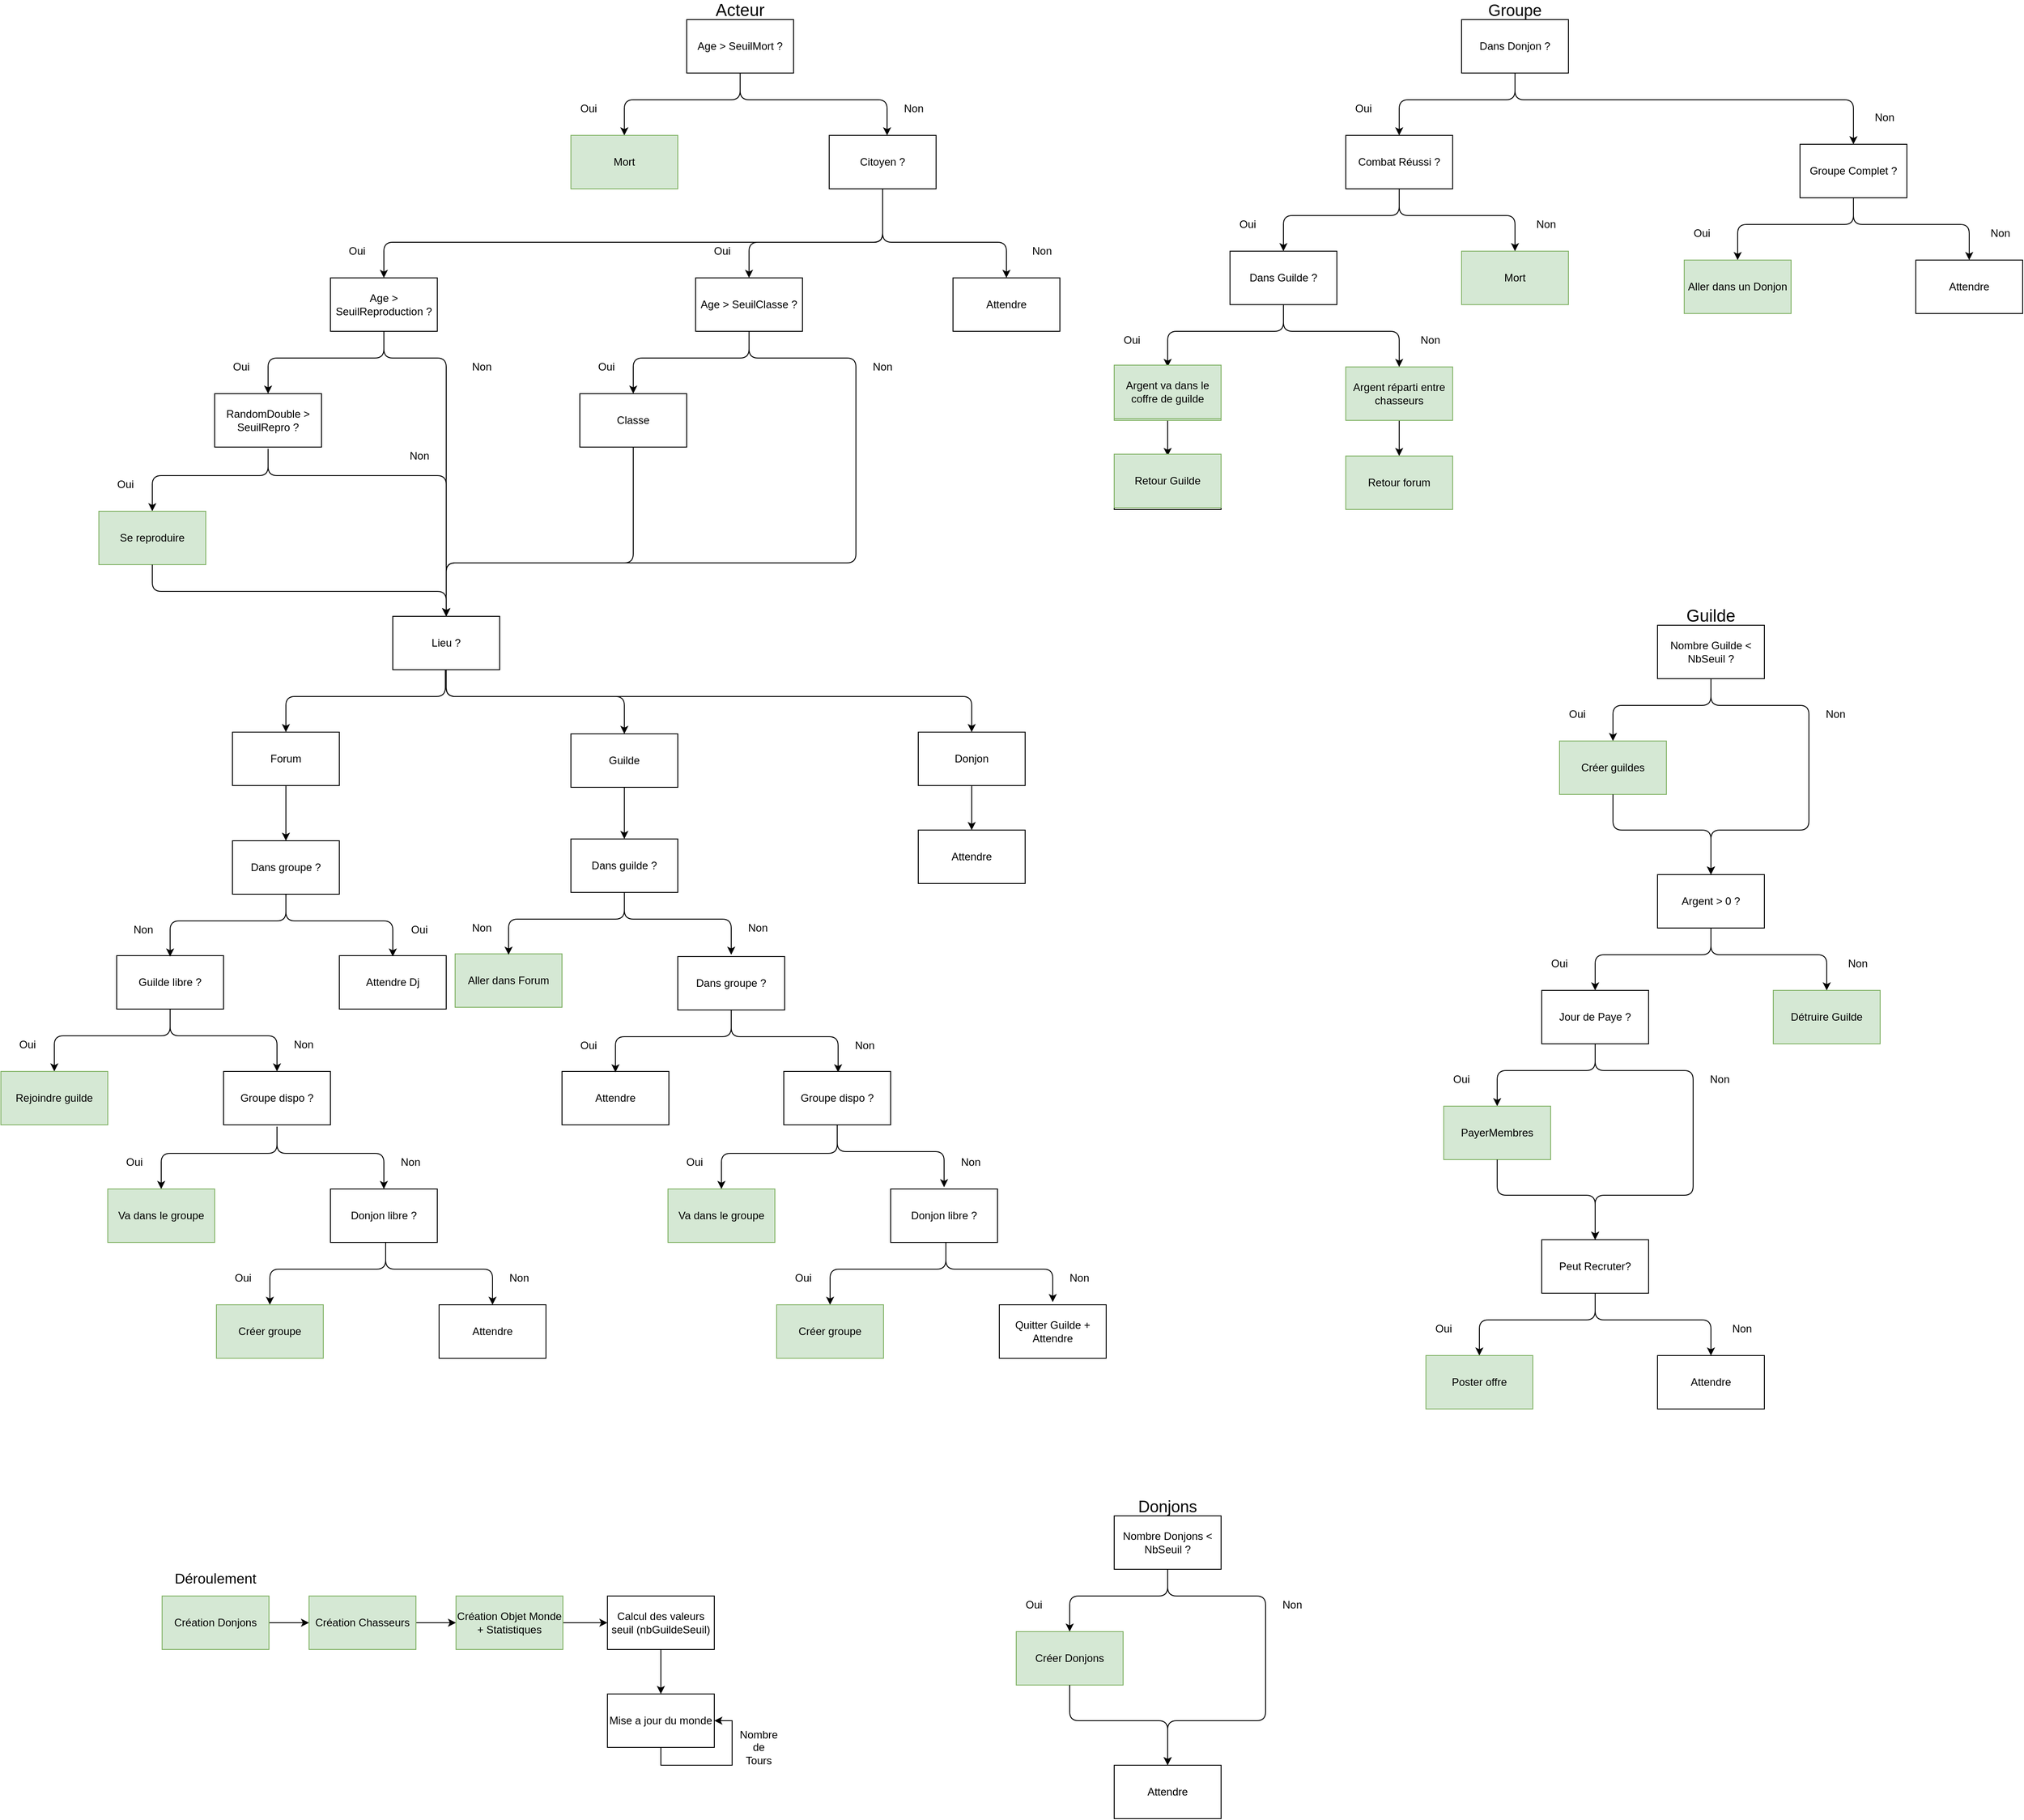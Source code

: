 <mxfile version="14.7.7" type="github">
  <diagram id="M34geWlyO_k4qCtKPzJd" name="Page-1">
    <mxGraphModel dx="2410" dy="887" grid="0" gridSize="10" guides="1" tooltips="1" connect="1" arrows="1" fold="1" page="1" pageScale="1" pageWidth="850" pageHeight="1100" math="0" shadow="0">
      <root>
        <mxCell id="0" />
        <mxCell id="1" parent="0" />
        <mxCell id="GD_34Hvy8c975eYOYXsj-5" value="Citoyen ?" style="rounded=0;whiteSpace=wrap;html=1;" parent="1" vertex="1">
          <mxGeometry x="310" y="160" width="120" height="60" as="geometry" />
        </mxCell>
        <mxCell id="GD_34Hvy8c975eYOYXsj-6" value="" style="endArrow=classic;html=1;exitX=0.5;exitY=1;exitDx=0;exitDy=0;entryX=0.5;entryY=0;entryDx=0;entryDy=0;" parent="1" source="GD_34Hvy8c975eYOYXsj-5" edge="1" target="tDxiWKy5hqpVvkQk5Pdq-17">
          <mxGeometry width="50" height="50" relative="1" as="geometry">
            <mxPoint x="500" y="390" as="sourcePoint" />
            <mxPoint x="730" y="320" as="targetPoint" />
            <Array as="points">
              <mxPoint x="370" y="280" />
              <mxPoint x="509" y="280" />
            </Array>
          </mxGeometry>
        </mxCell>
        <mxCell id="GD_34Hvy8c975eYOYXsj-7" value="" style="endArrow=classic;html=1;exitX=0.5;exitY=1;exitDx=0;exitDy=0;" parent="1" source="GD_34Hvy8c975eYOYXsj-5" edge="1">
          <mxGeometry width="50" height="50" relative="1" as="geometry">
            <mxPoint x="350" y="250" as="sourcePoint" />
            <mxPoint x="220" y="320" as="targetPoint" />
            <Array as="points">
              <mxPoint x="370" y="280" />
              <mxPoint x="220" y="280" />
            </Array>
          </mxGeometry>
        </mxCell>
        <mxCell id="GD_34Hvy8c975eYOYXsj-8" value="Age &amp;gt; SeuilClasse ?" style="rounded=0;whiteSpace=wrap;html=1;" parent="1" vertex="1">
          <mxGeometry x="160" y="320" width="120" height="60" as="geometry" />
        </mxCell>
        <mxCell id="GD_34Hvy8c975eYOYXsj-11" value="Non" style="text;html=1;strokeColor=none;fillColor=none;align=center;verticalAlign=middle;whiteSpace=wrap;rounded=0;" parent="1" vertex="1">
          <mxGeometry x="529" y="280" width="40" height="20" as="geometry" />
        </mxCell>
        <mxCell id="GD_34Hvy8c975eYOYXsj-12" value="Oui" style="text;html=1;strokeColor=none;fillColor=none;align=center;verticalAlign=middle;whiteSpace=wrap;rounded=0;" parent="1" vertex="1">
          <mxGeometry x="170" y="280" width="40" height="20" as="geometry" />
        </mxCell>
        <mxCell id="GD_34Hvy8c975eYOYXsj-13" value="" style="endArrow=classic;html=1;exitX=0.5;exitY=1;exitDx=0;exitDy=0;" parent="1" edge="1">
          <mxGeometry width="50" height="50" relative="1" as="geometry">
            <mxPoint x="220" y="380" as="sourcePoint" />
            <mxPoint x="90" y="450" as="targetPoint" />
            <Array as="points">
              <mxPoint x="220" y="410" />
              <mxPoint x="90" y="410" />
            </Array>
          </mxGeometry>
        </mxCell>
        <mxCell id="GD_34Hvy8c975eYOYXsj-15" value="Non" style="text;html=1;strokeColor=none;fillColor=none;align=center;verticalAlign=middle;whiteSpace=wrap;rounded=0;" parent="1" vertex="1">
          <mxGeometry x="350" y="410" width="40" height="20" as="geometry" />
        </mxCell>
        <mxCell id="GD_34Hvy8c975eYOYXsj-16" value="Oui" style="text;html=1;strokeColor=none;fillColor=none;align=center;verticalAlign=middle;whiteSpace=wrap;rounded=0;" parent="1" vertex="1">
          <mxGeometry x="40" y="410" width="40" height="20" as="geometry" />
        </mxCell>
        <mxCell id="GD_34Hvy8c975eYOYXsj-17" value="Classe" style="rounded=0;whiteSpace=wrap;html=1;" parent="1" vertex="1">
          <mxGeometry x="30" y="450" width="120" height="60" as="geometry" />
        </mxCell>
        <mxCell id="GD_34Hvy8c975eYOYXsj-19" value="Age &amp;gt; SeuilMort ?" style="rounded=0;whiteSpace=wrap;html=1;" parent="1" vertex="1">
          <mxGeometry x="150" y="30" width="120" height="60" as="geometry" />
        </mxCell>
        <mxCell id="GD_34Hvy8c975eYOYXsj-22" value="" style="endArrow=classic;html=1;entryX=0.5;entryY=0;entryDx=0;entryDy=0;" parent="1" edge="1">
          <mxGeometry width="50" height="50" relative="1" as="geometry">
            <mxPoint x="210" y="90" as="sourcePoint" />
            <mxPoint x="375" y="160" as="targetPoint" />
            <Array as="points">
              <mxPoint x="210" y="120" />
              <mxPoint x="375" y="120" />
            </Array>
          </mxGeometry>
        </mxCell>
        <mxCell id="GD_34Hvy8c975eYOYXsj-23" value="Non" style="text;html=1;strokeColor=none;fillColor=none;align=center;verticalAlign=middle;whiteSpace=wrap;rounded=0;" parent="1" vertex="1">
          <mxGeometry x="385" y="120" width="40" height="20" as="geometry" />
        </mxCell>
        <mxCell id="GD_34Hvy8c975eYOYXsj-24" value="" style="endArrow=classic;html=1;exitX=0.5;exitY=1;exitDx=0;exitDy=0;" parent="1" edge="1">
          <mxGeometry width="50" height="50" relative="1" as="geometry">
            <mxPoint x="210" y="90" as="sourcePoint" />
            <mxPoint x="80" y="160" as="targetPoint" />
            <Array as="points">
              <mxPoint x="210" y="120" />
              <mxPoint x="80" y="120" />
            </Array>
          </mxGeometry>
        </mxCell>
        <mxCell id="GD_34Hvy8c975eYOYXsj-25" value="Mort" style="rounded=0;whiteSpace=wrap;html=1;fillColor=#d5e8d4;strokeColor=#82b366;" parent="1" vertex="1">
          <mxGeometry x="20" y="160" width="120" height="60" as="geometry" />
        </mxCell>
        <mxCell id="GD_34Hvy8c975eYOYXsj-26" value="Oui" style="text;html=1;strokeColor=none;fillColor=none;align=center;verticalAlign=middle;whiteSpace=wrap;rounded=0;" parent="1" vertex="1">
          <mxGeometry x="20" y="120" width="40" height="20" as="geometry" />
        </mxCell>
        <mxCell id="GD_34Hvy8c975eYOYXsj-34" value="Lieu ? " style="rounded=0;whiteSpace=wrap;html=1;" parent="1" vertex="1">
          <mxGeometry x="-180" y="700" width="120" height="60" as="geometry" />
        </mxCell>
        <mxCell id="GD_34Hvy8c975eYOYXsj-70" style="edgeStyle=orthogonalEdgeStyle;rounded=0;orthogonalLoop=1;jettySize=auto;html=1;exitX=0.5;exitY=1;exitDx=0;exitDy=0;" parent="1" source="GD_34Hvy8c975eYOYXsj-35" target="GD_34Hvy8c975eYOYXsj-63" edge="1">
          <mxGeometry relative="1" as="geometry" />
        </mxCell>
        <mxCell id="GD_34Hvy8c975eYOYXsj-35" value="Forum" style="rounded=0;whiteSpace=wrap;html=1;" parent="1" vertex="1">
          <mxGeometry x="-360" y="830" width="120" height="60" as="geometry" />
        </mxCell>
        <mxCell id="GD_34Hvy8c975eYOYXsj-107" style="edgeStyle=orthogonalEdgeStyle;rounded=0;orthogonalLoop=1;jettySize=auto;html=1;exitX=0.5;exitY=1;exitDx=0;exitDy=0;" parent="1" source="GD_34Hvy8c975eYOYXsj-36" target="GD_34Hvy8c975eYOYXsj-101" edge="1">
          <mxGeometry relative="1" as="geometry" />
        </mxCell>
        <mxCell id="GD_34Hvy8c975eYOYXsj-36" value="Guilde" style="rounded=0;whiteSpace=wrap;html=1;" parent="1" vertex="1">
          <mxGeometry x="20" y="832" width="120" height="60" as="geometry" />
        </mxCell>
        <mxCell id="GD_34Hvy8c975eYOYXsj-97" style="edgeStyle=orthogonalEdgeStyle;rounded=0;orthogonalLoop=1;jettySize=auto;html=1;exitX=0.5;exitY=1;exitDx=0;exitDy=0;" parent="1" source="GD_34Hvy8c975eYOYXsj-37" target="GD_34Hvy8c975eYOYXsj-95" edge="1">
          <mxGeometry relative="1" as="geometry" />
        </mxCell>
        <mxCell id="GD_34Hvy8c975eYOYXsj-37" value="Donjon" style="rounded=0;whiteSpace=wrap;html=1;" parent="1" vertex="1">
          <mxGeometry x="410" y="830" width="120" height="60" as="geometry" />
        </mxCell>
        <mxCell id="GD_34Hvy8c975eYOYXsj-39" value="" style="endArrow=classic;html=1;entryX=0.5;entryY=0;entryDx=0;entryDy=0;" parent="1" target="GD_34Hvy8c975eYOYXsj-35" edge="1">
          <mxGeometry width="50" height="50" relative="1" as="geometry">
            <mxPoint x="-121" y="760" as="sourcePoint" />
            <mxPoint x="-251" y="830" as="targetPoint" />
            <Array as="points">
              <mxPoint x="-121" y="790" />
              <mxPoint x="-300" y="790" />
            </Array>
          </mxGeometry>
        </mxCell>
        <mxCell id="GD_34Hvy8c975eYOYXsj-43" value="Guilde libre ?" style="rounded=0;whiteSpace=wrap;html=1;" parent="1" vertex="1">
          <mxGeometry x="-490" y="1081" width="120" height="60" as="geometry" />
        </mxCell>
        <mxCell id="GD_34Hvy8c975eYOYXsj-45" value="" style="endArrow=classic;html=1;exitX=0.5;exitY=1;exitDx=0;exitDy=0;" parent="1" edge="1">
          <mxGeometry width="50" height="50" relative="1" as="geometry">
            <mxPoint x="-430" y="1141" as="sourcePoint" />
            <mxPoint x="-560" y="1211" as="targetPoint" />
            <Array as="points">
              <mxPoint x="-430" y="1171" />
              <mxPoint x="-560" y="1171" />
            </Array>
          </mxGeometry>
        </mxCell>
        <mxCell id="GD_34Hvy8c975eYOYXsj-46" value="" style="endArrow=classic;html=1;exitX=0.5;exitY=1;exitDx=0;exitDy=0;" parent="1" edge="1">
          <mxGeometry width="50" height="50" relative="1" as="geometry">
            <mxPoint x="-430" y="1141" as="sourcePoint" />
            <mxPoint x="-310" y="1211" as="targetPoint" />
            <Array as="points">
              <mxPoint x="-430" y="1171" />
              <mxPoint x="-310" y="1171" />
            </Array>
          </mxGeometry>
        </mxCell>
        <mxCell id="GD_34Hvy8c975eYOYXsj-47" value="Non" style="text;html=1;strokeColor=none;fillColor=none;align=center;verticalAlign=middle;whiteSpace=wrap;rounded=0;" parent="1" vertex="1">
          <mxGeometry x="-300" y="1171" width="40" height="20" as="geometry" />
        </mxCell>
        <mxCell id="GD_34Hvy8c975eYOYXsj-48" value="Oui" style="text;html=1;strokeColor=none;fillColor=none;align=center;verticalAlign=middle;whiteSpace=wrap;rounded=0;" parent="1" vertex="1">
          <mxGeometry x="-610" y="1171" width="40" height="20" as="geometry" />
        </mxCell>
        <mxCell id="GD_34Hvy8c975eYOYXsj-49" value="Rejoindre guilde" style="rounded=0;whiteSpace=wrap;html=1;fillColor=#d5e8d4;strokeColor=#82b366;" parent="1" vertex="1">
          <mxGeometry x="-620" y="1211" width="120" height="60" as="geometry" />
        </mxCell>
        <mxCell id="GD_34Hvy8c975eYOYXsj-50" value="Groupe dispo ? " style="rounded=0;whiteSpace=wrap;html=1;" parent="1" vertex="1">
          <mxGeometry x="-370" y="1211" width="120" height="60" as="geometry" />
        </mxCell>
        <mxCell id="GD_34Hvy8c975eYOYXsj-51" value="" style="endArrow=classic;html=1;exitX=0.5;exitY=1;exitDx=0;exitDy=0;" parent="1" edge="1">
          <mxGeometry width="50" height="50" relative="1" as="geometry">
            <mxPoint x="-310" y="1273" as="sourcePoint" />
            <mxPoint x="-440" y="1343" as="targetPoint" />
            <Array as="points">
              <mxPoint x="-310" y="1303" />
              <mxPoint x="-440" y="1303" />
            </Array>
          </mxGeometry>
        </mxCell>
        <mxCell id="GD_34Hvy8c975eYOYXsj-52" value="" style="endArrow=classic;html=1;exitX=0.5;exitY=1;exitDx=0;exitDy=0;" parent="1" edge="1">
          <mxGeometry width="50" height="50" relative="1" as="geometry">
            <mxPoint x="-310" y="1273" as="sourcePoint" />
            <mxPoint x="-190" y="1343" as="targetPoint" />
            <Array as="points">
              <mxPoint x="-310" y="1303" />
              <mxPoint x="-190" y="1303" />
            </Array>
          </mxGeometry>
        </mxCell>
        <mxCell id="GD_34Hvy8c975eYOYXsj-53" value="Non" style="text;html=1;strokeColor=none;fillColor=none;align=center;verticalAlign=middle;whiteSpace=wrap;rounded=0;" parent="1" vertex="1">
          <mxGeometry x="-180" y="1303" width="40" height="20" as="geometry" />
        </mxCell>
        <mxCell id="GD_34Hvy8c975eYOYXsj-54" value="Oui" style="text;html=1;strokeColor=none;fillColor=none;align=center;verticalAlign=middle;whiteSpace=wrap;rounded=0;" parent="1" vertex="1">
          <mxGeometry x="-490" y="1303" width="40" height="20" as="geometry" />
        </mxCell>
        <mxCell id="GD_34Hvy8c975eYOYXsj-55" value="Va dans le groupe" style="rounded=0;whiteSpace=wrap;html=1;fillColor=#d5e8d4;strokeColor=#82b366;" parent="1" vertex="1">
          <mxGeometry x="-500" y="1343" width="120" height="60" as="geometry" />
        </mxCell>
        <mxCell id="GD_34Hvy8c975eYOYXsj-56" value="Donjon libre ?" style="rounded=0;whiteSpace=wrap;html=1;" parent="1" vertex="1">
          <mxGeometry x="-250" y="1343" width="120" height="60" as="geometry" />
        </mxCell>
        <mxCell id="GD_34Hvy8c975eYOYXsj-57" value="" style="endArrow=classic;html=1;exitX=0.5;exitY=1;exitDx=0;exitDy=0;" parent="1" edge="1">
          <mxGeometry width="50" height="50" relative="1" as="geometry">
            <mxPoint x="-188" y="1403" as="sourcePoint" />
            <mxPoint x="-318" y="1473" as="targetPoint" />
            <Array as="points">
              <mxPoint x="-188" y="1433" />
              <mxPoint x="-318" y="1433" />
            </Array>
          </mxGeometry>
        </mxCell>
        <mxCell id="GD_34Hvy8c975eYOYXsj-58" value="" style="endArrow=classic;html=1;exitX=0.5;exitY=1;exitDx=0;exitDy=0;" parent="1" edge="1">
          <mxGeometry width="50" height="50" relative="1" as="geometry">
            <mxPoint x="-188" y="1403" as="sourcePoint" />
            <mxPoint x="-68" y="1473" as="targetPoint" />
            <Array as="points">
              <mxPoint x="-188" y="1433" />
              <mxPoint x="-68" y="1433" />
            </Array>
          </mxGeometry>
        </mxCell>
        <mxCell id="GD_34Hvy8c975eYOYXsj-59" value="Non" style="text;html=1;strokeColor=none;fillColor=none;align=center;verticalAlign=middle;whiteSpace=wrap;rounded=0;" parent="1" vertex="1">
          <mxGeometry x="-58" y="1433" width="40" height="20" as="geometry" />
        </mxCell>
        <mxCell id="GD_34Hvy8c975eYOYXsj-60" value="Oui" style="text;html=1;strokeColor=none;fillColor=none;align=center;verticalAlign=middle;whiteSpace=wrap;rounded=0;" parent="1" vertex="1">
          <mxGeometry x="-368" y="1433" width="40" height="20" as="geometry" />
        </mxCell>
        <mxCell id="GD_34Hvy8c975eYOYXsj-61" value="Créer groupe" style="rounded=0;whiteSpace=wrap;html=1;fillColor=#d5e8d4;strokeColor=#82b366;" parent="1" vertex="1">
          <mxGeometry x="-378" y="1473" width="120" height="60" as="geometry" />
        </mxCell>
        <mxCell id="GD_34Hvy8c975eYOYXsj-62" value="Attendre" style="rounded=0;whiteSpace=wrap;html=1;" parent="1" vertex="1">
          <mxGeometry x="-128" y="1473" width="120" height="60" as="geometry" />
        </mxCell>
        <mxCell id="GD_34Hvy8c975eYOYXsj-63" value="Dans groupe ?" style="rounded=0;whiteSpace=wrap;html=1;" parent="1" vertex="1">
          <mxGeometry x="-360" y="952" width="120" height="60" as="geometry" />
        </mxCell>
        <mxCell id="GD_34Hvy8c975eYOYXsj-64" value="" style="endArrow=classic;html=1;exitX=0.5;exitY=1;exitDx=0;exitDy=0;" parent="1" edge="1">
          <mxGeometry width="50" height="50" relative="1" as="geometry">
            <mxPoint x="-300" y="1012" as="sourcePoint" />
            <mxPoint x="-430" y="1082" as="targetPoint" />
            <Array as="points">
              <mxPoint x="-300" y="1042" />
              <mxPoint x="-430" y="1042" />
            </Array>
          </mxGeometry>
        </mxCell>
        <mxCell id="GD_34Hvy8c975eYOYXsj-65" value="" style="endArrow=classic;html=1;exitX=0.5;exitY=1;exitDx=0;exitDy=0;" parent="1" edge="1">
          <mxGeometry width="50" height="50" relative="1" as="geometry">
            <mxPoint x="-300" y="1012" as="sourcePoint" />
            <mxPoint x="-180" y="1082" as="targetPoint" />
            <Array as="points">
              <mxPoint x="-300" y="1042" />
              <mxPoint x="-180" y="1042" />
            </Array>
          </mxGeometry>
        </mxCell>
        <mxCell id="GD_34Hvy8c975eYOYXsj-66" value="Oui" style="text;html=1;strokeColor=none;fillColor=none;align=center;verticalAlign=middle;whiteSpace=wrap;rounded=0;" parent="1" vertex="1">
          <mxGeometry x="-170" y="1042" width="40" height="20" as="geometry" />
        </mxCell>
        <mxCell id="GD_34Hvy8c975eYOYXsj-67" value="Non" style="text;html=1;strokeColor=none;fillColor=none;align=center;verticalAlign=middle;whiteSpace=wrap;rounded=0;" parent="1" vertex="1">
          <mxGeometry x="-480" y="1042" width="40" height="20" as="geometry" />
        </mxCell>
        <mxCell id="GD_34Hvy8c975eYOYXsj-68" value="Attendre Dj" style="rounded=0;whiteSpace=wrap;html=1;" parent="1" vertex="1">
          <mxGeometry x="-240" y="1081" width="120" height="60" as="geometry" />
        </mxCell>
        <mxCell id="GD_34Hvy8c975eYOYXsj-71" value="" style="endArrow=classic;html=1;exitX=0.5;exitY=1;exitDx=0;exitDy=0;entryX=0.5;entryY=0;entryDx=0;entryDy=0;" parent="1" target="GD_34Hvy8c975eYOYXsj-36" edge="1">
          <mxGeometry width="50" height="50" relative="1" as="geometry">
            <mxPoint x="-120" y="760" as="sourcePoint" />
            <mxPoint x="240" y="860" as="targetPoint" />
            <Array as="points">
              <mxPoint x="-120" y="790" />
              <mxPoint x="80" y="790" />
            </Array>
          </mxGeometry>
        </mxCell>
        <mxCell id="GD_34Hvy8c975eYOYXsj-72" value="" style="endArrow=classic;html=1;exitX=0.5;exitY=1;exitDx=0;exitDy=0;entryX=0.5;entryY=0;entryDx=0;entryDy=0;" parent="1" target="GD_34Hvy8c975eYOYXsj-37" edge="1">
          <mxGeometry width="50" height="50" relative="1" as="geometry">
            <mxPoint x="-120" y="760" as="sourcePoint" />
            <mxPoint x="75" y="832" as="targetPoint" />
            <Array as="points">
              <mxPoint x="-120" y="790" />
              <mxPoint x="470" y="790" />
            </Array>
          </mxGeometry>
        </mxCell>
        <mxCell id="GD_34Hvy8c975eYOYXsj-73" value="Attendre" style="rounded=0;whiteSpace=wrap;html=1;" parent="1" vertex="1">
          <mxGeometry x="10" y="1211" width="120" height="60" as="geometry" />
        </mxCell>
        <mxCell id="GD_34Hvy8c975eYOYXsj-74" value="Dans groupe ?" style="rounded=0;whiteSpace=wrap;html=1;" parent="1" vertex="1">
          <mxGeometry x="140" y="1082" width="120" height="60" as="geometry" />
        </mxCell>
        <mxCell id="GD_34Hvy8c975eYOYXsj-75" value="" style="endArrow=classic;html=1;exitX=0.5;exitY=1;exitDx=0;exitDy=0;" parent="1" edge="1">
          <mxGeometry width="50" height="50" relative="1" as="geometry">
            <mxPoint x="200" y="1142" as="sourcePoint" />
            <mxPoint x="70" y="1212" as="targetPoint" />
            <Array as="points">
              <mxPoint x="200" y="1172" />
              <mxPoint x="70" y="1172" />
            </Array>
          </mxGeometry>
        </mxCell>
        <mxCell id="GD_34Hvy8c975eYOYXsj-76" value="" style="endArrow=classic;html=1;exitX=0.5;exitY=1;exitDx=0;exitDy=0;" parent="1" edge="1">
          <mxGeometry width="50" height="50" relative="1" as="geometry">
            <mxPoint x="200" y="1142" as="sourcePoint" />
            <mxPoint x="320" y="1212" as="targetPoint" />
            <Array as="points">
              <mxPoint x="200" y="1172" />
              <mxPoint x="320" y="1172" />
            </Array>
          </mxGeometry>
        </mxCell>
        <mxCell id="GD_34Hvy8c975eYOYXsj-77" value="Non" style="text;html=1;strokeColor=none;fillColor=none;align=center;verticalAlign=middle;whiteSpace=wrap;rounded=0;" parent="1" vertex="1">
          <mxGeometry x="330" y="1172" width="40" height="20" as="geometry" />
        </mxCell>
        <mxCell id="GD_34Hvy8c975eYOYXsj-78" value="Oui" style="text;html=1;strokeColor=none;fillColor=none;align=center;verticalAlign=middle;whiteSpace=wrap;rounded=0;" parent="1" vertex="1">
          <mxGeometry x="20" y="1172" width="40" height="20" as="geometry" />
        </mxCell>
        <mxCell id="GD_34Hvy8c975eYOYXsj-81" value="Groupe dispo ? " style="rounded=0;whiteSpace=wrap;html=1;" parent="1" vertex="1">
          <mxGeometry x="259" y="1211" width="120" height="60" as="geometry" />
        </mxCell>
        <mxCell id="GD_34Hvy8c975eYOYXsj-82" value="" style="endArrow=classic;html=1;exitX=0.5;exitY=1;exitDx=0;exitDy=0;" parent="1" edge="1">
          <mxGeometry width="50" height="50" relative="1" as="geometry">
            <mxPoint x="319" y="1273" as="sourcePoint" />
            <mxPoint x="189" y="1343" as="targetPoint" />
            <Array as="points">
              <mxPoint x="319" y="1303" />
              <mxPoint x="189" y="1303" />
            </Array>
          </mxGeometry>
        </mxCell>
        <mxCell id="GD_34Hvy8c975eYOYXsj-83" value="" style="endArrow=classic;html=1;exitX=0.5;exitY=1;exitDx=0;exitDy=0;" parent="1" edge="1">
          <mxGeometry width="50" height="50" relative="1" as="geometry">
            <mxPoint x="319" y="1271" as="sourcePoint" />
            <mxPoint x="439" y="1341" as="targetPoint" />
            <Array as="points">
              <mxPoint x="319" y="1301" />
              <mxPoint x="439" y="1301" />
            </Array>
          </mxGeometry>
        </mxCell>
        <mxCell id="GD_34Hvy8c975eYOYXsj-84" value="Non" style="text;html=1;strokeColor=none;fillColor=none;align=center;verticalAlign=middle;whiteSpace=wrap;rounded=0;" parent="1" vertex="1">
          <mxGeometry x="449" y="1303" width="40" height="20" as="geometry" />
        </mxCell>
        <mxCell id="GD_34Hvy8c975eYOYXsj-85" value="Oui" style="text;html=1;strokeColor=none;fillColor=none;align=center;verticalAlign=middle;whiteSpace=wrap;rounded=0;" parent="1" vertex="1">
          <mxGeometry x="139" y="1303" width="40" height="20" as="geometry" />
        </mxCell>
        <mxCell id="GD_34Hvy8c975eYOYXsj-86" value="Va dans le groupe" style="rounded=0;whiteSpace=wrap;html=1;fillColor=#d5e8d4;strokeColor=#82b366;" parent="1" vertex="1">
          <mxGeometry x="129" y="1343" width="120" height="60" as="geometry" />
        </mxCell>
        <mxCell id="GD_34Hvy8c975eYOYXsj-87" value="Donjon libre ?" style="rounded=0;whiteSpace=wrap;html=1;" parent="1" vertex="1">
          <mxGeometry x="379" y="1343" width="120" height="60" as="geometry" />
        </mxCell>
        <mxCell id="GD_34Hvy8c975eYOYXsj-88" value="" style="endArrow=classic;html=1;exitX=0.5;exitY=1;exitDx=0;exitDy=0;" parent="1" edge="1">
          <mxGeometry width="50" height="50" relative="1" as="geometry">
            <mxPoint x="441" y="1403" as="sourcePoint" />
            <mxPoint x="311" y="1473" as="targetPoint" />
            <Array as="points">
              <mxPoint x="441" y="1433" />
              <mxPoint x="311" y="1433" />
            </Array>
          </mxGeometry>
        </mxCell>
        <mxCell id="GD_34Hvy8c975eYOYXsj-89" value="" style="endArrow=classic;html=1;exitX=0.5;exitY=1;exitDx=0;exitDy=0;" parent="1" edge="1">
          <mxGeometry width="50" height="50" relative="1" as="geometry">
            <mxPoint x="441" y="1403" as="sourcePoint" />
            <mxPoint x="561" y="1470" as="targetPoint" />
            <Array as="points">
              <mxPoint x="441" y="1433" />
              <mxPoint x="561" y="1433" />
            </Array>
          </mxGeometry>
        </mxCell>
        <mxCell id="GD_34Hvy8c975eYOYXsj-90" value="Non" style="text;html=1;strokeColor=none;fillColor=none;align=center;verticalAlign=middle;whiteSpace=wrap;rounded=0;" parent="1" vertex="1">
          <mxGeometry x="571" y="1433" width="40" height="20" as="geometry" />
        </mxCell>
        <mxCell id="GD_34Hvy8c975eYOYXsj-91" value="Oui" style="text;html=1;strokeColor=none;fillColor=none;align=center;verticalAlign=middle;whiteSpace=wrap;rounded=0;" parent="1" vertex="1">
          <mxGeometry x="261" y="1433" width="40" height="20" as="geometry" />
        </mxCell>
        <mxCell id="GD_34Hvy8c975eYOYXsj-92" value="Créer groupe" style="rounded=0;whiteSpace=wrap;html=1;fillColor=#d5e8d4;strokeColor=#82b366;" parent="1" vertex="1">
          <mxGeometry x="251" y="1473" width="120" height="60" as="geometry" />
        </mxCell>
        <mxCell id="GD_34Hvy8c975eYOYXsj-93" value="&lt;div&gt;Quitter Guilde +&lt;/div&gt;&lt;div&gt;Attendre&lt;br&gt;&lt;/div&gt;" style="rounded=0;whiteSpace=wrap;html=1;" parent="1" vertex="1">
          <mxGeometry x="501" y="1473" width="120" height="60" as="geometry" />
        </mxCell>
        <mxCell id="GD_34Hvy8c975eYOYXsj-95" value="Attendre" style="rounded=0;whiteSpace=wrap;html=1;" parent="1" vertex="1">
          <mxGeometry x="410" y="940" width="120" height="60" as="geometry" />
        </mxCell>
        <mxCell id="GD_34Hvy8c975eYOYXsj-98" value="&lt;font style=&quot;font-size: 19px&quot;&gt;Acteur&lt;/font&gt;" style="text;html=1;strokeColor=none;fillColor=none;align=center;verticalAlign=middle;whiteSpace=wrap;rounded=0;" parent="1" vertex="1">
          <mxGeometry x="190" y="10" width="40" height="20" as="geometry" />
        </mxCell>
        <mxCell id="GD_34Hvy8c975eYOYXsj-99" value="&lt;font style=&quot;font-size: 18px&quot;&gt;Groupe&lt;/font&gt;" style="text;html=1;strokeColor=none;fillColor=none;align=center;verticalAlign=middle;whiteSpace=wrap;rounded=0;" parent="1" vertex="1">
          <mxGeometry x="1060" y="10" width="40" height="20" as="geometry" />
        </mxCell>
        <mxCell id="GD_34Hvy8c975eYOYXsj-100" value="Aller dans Forum" style="rounded=0;whiteSpace=wrap;html=1;fillColor=#d5e8d4;strokeColor=#82b366;" parent="1" vertex="1">
          <mxGeometry x="-110" y="1079" width="120" height="60" as="geometry" />
        </mxCell>
        <mxCell id="GD_34Hvy8c975eYOYXsj-101" value="Dans guilde ?" style="rounded=0;whiteSpace=wrap;html=1;" parent="1" vertex="1">
          <mxGeometry x="20" y="950" width="120" height="60" as="geometry" />
        </mxCell>
        <mxCell id="GD_34Hvy8c975eYOYXsj-102" value="" style="endArrow=classic;html=1;exitX=0.5;exitY=1;exitDx=0;exitDy=0;" parent="1" edge="1">
          <mxGeometry width="50" height="50" relative="1" as="geometry">
            <mxPoint x="80" y="1010" as="sourcePoint" />
            <mxPoint x="-50" y="1080" as="targetPoint" />
            <Array as="points">
              <mxPoint x="80" y="1040" />
              <mxPoint x="-50" y="1040" />
            </Array>
          </mxGeometry>
        </mxCell>
        <mxCell id="GD_34Hvy8c975eYOYXsj-103" value="" style="endArrow=classic;html=1;exitX=0.5;exitY=1;exitDx=0;exitDy=0;" parent="1" edge="1">
          <mxGeometry width="50" height="50" relative="1" as="geometry">
            <mxPoint x="80" y="1010" as="sourcePoint" />
            <mxPoint x="200" y="1080" as="targetPoint" />
            <Array as="points">
              <mxPoint x="80" y="1040" />
              <mxPoint x="200" y="1040" />
            </Array>
          </mxGeometry>
        </mxCell>
        <mxCell id="GD_34Hvy8c975eYOYXsj-104" value="Non" style="text;html=1;strokeColor=none;fillColor=none;align=center;verticalAlign=middle;whiteSpace=wrap;rounded=0;" parent="1" vertex="1">
          <mxGeometry x="210" y="1040" width="40" height="20" as="geometry" />
        </mxCell>
        <mxCell id="GD_34Hvy8c975eYOYXsj-105" value="Non" style="text;html=1;strokeColor=none;fillColor=none;align=center;verticalAlign=middle;whiteSpace=wrap;rounded=0;" parent="1" vertex="1">
          <mxGeometry x="-100" y="1040" width="40" height="20" as="geometry" />
        </mxCell>
        <mxCell id="tDxiWKy5hqpVvkQk5Pdq-1" value="Age &amp;gt; SeuilReproduction ?" style="rounded=0;whiteSpace=wrap;html=1;" vertex="1" parent="1">
          <mxGeometry x="-250" y="320" width="120" height="60" as="geometry" />
        </mxCell>
        <mxCell id="tDxiWKy5hqpVvkQk5Pdq-2" value="Oui" style="text;html=1;strokeColor=none;fillColor=none;align=center;verticalAlign=middle;whiteSpace=wrap;rounded=0;" vertex="1" parent="1">
          <mxGeometry x="-240" y="280" width="40" height="20" as="geometry" />
        </mxCell>
        <mxCell id="tDxiWKy5hqpVvkQk5Pdq-3" value="" style="endArrow=classic;html=1;exitX=0.5;exitY=1;exitDx=0;exitDy=0;" edge="1" parent="1">
          <mxGeometry width="50" height="50" relative="1" as="geometry">
            <mxPoint x="-190" y="380" as="sourcePoint" />
            <mxPoint x="-320" y="450" as="targetPoint" />
            <Array as="points">
              <mxPoint x="-190" y="410" />
              <mxPoint x="-320" y="410" />
            </Array>
          </mxGeometry>
        </mxCell>
        <mxCell id="tDxiWKy5hqpVvkQk5Pdq-4" value="" style="endArrow=classic;html=1;exitX=0.5;exitY=1;exitDx=0;exitDy=0;entryX=0.5;entryY=0;entryDx=0;entryDy=0;" edge="1" parent="1" target="GD_34Hvy8c975eYOYXsj-34">
          <mxGeometry width="50" height="50" relative="1" as="geometry">
            <mxPoint x="-190" y="380" as="sourcePoint" />
            <mxPoint x="-70" y="450" as="targetPoint" />
            <Array as="points">
              <mxPoint x="-190" y="410" />
              <mxPoint x="-120" y="410" />
            </Array>
          </mxGeometry>
        </mxCell>
        <mxCell id="tDxiWKy5hqpVvkQk5Pdq-5" value="Non" style="text;html=1;strokeColor=none;fillColor=none;align=center;verticalAlign=middle;whiteSpace=wrap;rounded=0;" vertex="1" parent="1">
          <mxGeometry x="-100" y="410" width="40" height="20" as="geometry" />
        </mxCell>
        <mxCell id="tDxiWKy5hqpVvkQk5Pdq-6" value="Oui" style="text;html=1;strokeColor=none;fillColor=none;align=center;verticalAlign=middle;whiteSpace=wrap;rounded=0;" vertex="1" parent="1">
          <mxGeometry x="-370" y="410" width="40" height="20" as="geometry" />
        </mxCell>
        <mxCell id="tDxiWKy5hqpVvkQk5Pdq-7" value="RandomDouble &amp;gt; SeuilRepro ?" style="rounded=0;whiteSpace=wrap;html=1;" vertex="1" parent="1">
          <mxGeometry x="-380" y="450" width="120" height="60" as="geometry" />
        </mxCell>
        <mxCell id="tDxiWKy5hqpVvkQk5Pdq-9" value="" style="endArrow=classic;html=1;exitX=0.5;exitY=1;exitDx=0;exitDy=0;" edge="1" parent="1" source="GD_34Hvy8c975eYOYXsj-5" target="tDxiWKy5hqpVvkQk5Pdq-1">
          <mxGeometry width="50" height="50" relative="1" as="geometry">
            <mxPoint x="380" y="230" as="sourcePoint" />
            <mxPoint x="230" y="330" as="targetPoint" />
            <Array as="points">
              <mxPoint x="370" y="280" />
              <mxPoint x="-190" y="280" />
            </Array>
          </mxGeometry>
        </mxCell>
        <mxCell id="tDxiWKy5hqpVvkQk5Pdq-11" value="" style="endArrow=classic;html=1;exitX=0.5;exitY=1;exitDx=0;exitDy=0;" edge="1" parent="1">
          <mxGeometry width="50" height="50" relative="1" as="geometry">
            <mxPoint x="-320" y="512" as="sourcePoint" />
            <mxPoint x="-450" y="582" as="targetPoint" />
            <Array as="points">
              <mxPoint x="-320" y="542" />
              <mxPoint x="-450" y="542" />
            </Array>
          </mxGeometry>
        </mxCell>
        <mxCell id="tDxiWKy5hqpVvkQk5Pdq-12" value="" style="endArrow=classic;html=1;exitX=0.5;exitY=1;exitDx=0;exitDy=0;entryX=0.5;entryY=0;entryDx=0;entryDy=0;" edge="1" parent="1" target="GD_34Hvy8c975eYOYXsj-34">
          <mxGeometry width="50" height="50" relative="1" as="geometry">
            <mxPoint x="-320" y="512" as="sourcePoint" />
            <mxPoint x="-200" y="582" as="targetPoint" />
            <Array as="points">
              <mxPoint x="-320" y="542" />
              <mxPoint x="-120" y="542" />
            </Array>
          </mxGeometry>
        </mxCell>
        <mxCell id="tDxiWKy5hqpVvkQk5Pdq-13" value="Non" style="text;html=1;strokeColor=none;fillColor=none;align=center;verticalAlign=middle;whiteSpace=wrap;rounded=0;" vertex="1" parent="1">
          <mxGeometry x="-170" y="510" width="40" height="20" as="geometry" />
        </mxCell>
        <mxCell id="tDxiWKy5hqpVvkQk5Pdq-14" value="Oui" style="text;html=1;strokeColor=none;fillColor=none;align=center;verticalAlign=middle;whiteSpace=wrap;rounded=0;" vertex="1" parent="1">
          <mxGeometry x="-500" y="542" width="40" height="20" as="geometry" />
        </mxCell>
        <mxCell id="tDxiWKy5hqpVvkQk5Pdq-15" value="Se reproduire" style="rounded=0;whiteSpace=wrap;html=1;fillColor=#d5e8d4;strokeColor=#82b366;" vertex="1" parent="1">
          <mxGeometry x="-510" y="582" width="120" height="60" as="geometry" />
        </mxCell>
        <mxCell id="tDxiWKy5hqpVvkQk5Pdq-17" value="Attendre" style="rounded=0;whiteSpace=wrap;html=1;" vertex="1" parent="1">
          <mxGeometry x="449" y="320" width="120" height="60" as="geometry" />
        </mxCell>
        <mxCell id="tDxiWKy5hqpVvkQk5Pdq-18" value="" style="endArrow=classic;html=1;exitX=0.5;exitY=1;exitDx=0;exitDy=0;entryX=0.5;entryY=0;entryDx=0;entryDy=0;" edge="1" parent="1" source="GD_34Hvy8c975eYOYXsj-17" target="GD_34Hvy8c975eYOYXsj-34">
          <mxGeometry width="50" height="50" relative="1" as="geometry">
            <mxPoint x="139.5" y="542" as="sourcePoint" />
            <mxPoint x="9.5" y="612" as="targetPoint" />
            <Array as="points">
              <mxPoint x="90" y="640" />
              <mxPoint x="-120" y="640" />
            </Array>
          </mxGeometry>
        </mxCell>
        <mxCell id="tDxiWKy5hqpVvkQk5Pdq-19" value="" style="endArrow=classic;html=1;" edge="1" parent="1">
          <mxGeometry width="50" height="50" relative="1" as="geometry">
            <mxPoint x="220" y="380" as="sourcePoint" />
            <mxPoint x="-120" y="700" as="targetPoint" />
            <Array as="points">
              <mxPoint x="220" y="410" />
              <mxPoint x="340" y="410" />
              <mxPoint x="340" y="640" />
              <mxPoint x="-120" y="640" />
            </Array>
          </mxGeometry>
        </mxCell>
        <mxCell id="tDxiWKy5hqpVvkQk5Pdq-21" value="" style="endArrow=classic;html=1;exitX=0.5;exitY=1;exitDx=0;exitDy=0;" edge="1" parent="1" target="GD_34Hvy8c975eYOYXsj-34">
          <mxGeometry width="50" height="50" relative="1" as="geometry">
            <mxPoint x="-450" y="642" as="sourcePoint" />
            <mxPoint x="-580" y="712" as="targetPoint" />
            <Array as="points">
              <mxPoint x="-450" y="672" />
              <mxPoint x="-120" y="672" />
            </Array>
          </mxGeometry>
        </mxCell>
        <mxCell id="tDxiWKy5hqpVvkQk5Pdq-22" value="Groupe Complet ?" style="rounded=0;whiteSpace=wrap;html=1;" vertex="1" parent="1">
          <mxGeometry x="1400" y="170" width="120" height="60" as="geometry" />
        </mxCell>
        <mxCell id="tDxiWKy5hqpVvkQk5Pdq-23" value="Dans Donjon ?" style="rounded=0;whiteSpace=wrap;html=1;" vertex="1" parent="1">
          <mxGeometry x="1020" y="30" width="120" height="60" as="geometry" />
        </mxCell>
        <mxCell id="tDxiWKy5hqpVvkQk5Pdq-24" value="" style="endArrow=classic;html=1;entryX=0.5;entryY=0;entryDx=0;entryDy=0;" edge="1" parent="1" target="tDxiWKy5hqpVvkQk5Pdq-22">
          <mxGeometry width="50" height="50" relative="1" as="geometry">
            <mxPoint x="1080" y="90" as="sourcePoint" />
            <mxPoint x="1245" y="160" as="targetPoint" />
            <Array as="points">
              <mxPoint x="1080" y="120" />
              <mxPoint x="1460" y="120" />
            </Array>
          </mxGeometry>
        </mxCell>
        <mxCell id="tDxiWKy5hqpVvkQk5Pdq-25" value="Non" style="text;html=1;strokeColor=none;fillColor=none;align=center;verticalAlign=middle;whiteSpace=wrap;rounded=0;" vertex="1" parent="1">
          <mxGeometry x="1475" y="130" width="40" height="20" as="geometry" />
        </mxCell>
        <mxCell id="tDxiWKy5hqpVvkQk5Pdq-26" value="" style="endArrow=classic;html=1;exitX=0.5;exitY=1;exitDx=0;exitDy=0;" edge="1" parent="1">
          <mxGeometry width="50" height="50" relative="1" as="geometry">
            <mxPoint x="1080" y="90" as="sourcePoint" />
            <mxPoint x="950" y="160" as="targetPoint" />
            <Array as="points">
              <mxPoint x="1080" y="120" />
              <mxPoint x="950" y="120" />
            </Array>
          </mxGeometry>
        </mxCell>
        <mxCell id="tDxiWKy5hqpVvkQk5Pdq-27" value="Combat Réussi ?" style="rounded=0;whiteSpace=wrap;html=1;" vertex="1" parent="1">
          <mxGeometry x="890" y="160" width="120" height="60" as="geometry" />
        </mxCell>
        <mxCell id="tDxiWKy5hqpVvkQk5Pdq-28" value="Oui" style="text;html=1;strokeColor=none;fillColor=none;align=center;verticalAlign=middle;whiteSpace=wrap;rounded=0;" vertex="1" parent="1">
          <mxGeometry x="890" y="120" width="40" height="20" as="geometry" />
        </mxCell>
        <mxCell id="tDxiWKy5hqpVvkQk5Pdq-29" value="Mort" style="rounded=0;whiteSpace=wrap;html=1;fillColor=#d5e8d4;strokeColor=#82b366;" vertex="1" parent="1">
          <mxGeometry x="1020" y="290" width="120" height="60" as="geometry" />
        </mxCell>
        <mxCell id="tDxiWKy5hqpVvkQk5Pdq-30" value="" style="endArrow=classic;html=1;entryX=0.5;entryY=0;entryDx=0;entryDy=0;" edge="1" parent="1" target="tDxiWKy5hqpVvkQk5Pdq-29">
          <mxGeometry width="50" height="50" relative="1" as="geometry">
            <mxPoint x="950" y="220" as="sourcePoint" />
            <mxPoint x="1115" y="290" as="targetPoint" />
            <Array as="points">
              <mxPoint x="950" y="250" />
              <mxPoint x="1080" y="250" />
            </Array>
          </mxGeometry>
        </mxCell>
        <mxCell id="tDxiWKy5hqpVvkQk5Pdq-31" value="Non" style="text;html=1;strokeColor=none;fillColor=none;align=center;verticalAlign=middle;whiteSpace=wrap;rounded=0;" vertex="1" parent="1">
          <mxGeometry x="1095" y="250" width="40" height="20" as="geometry" />
        </mxCell>
        <mxCell id="tDxiWKy5hqpVvkQk5Pdq-32" value="" style="endArrow=classic;html=1;exitX=0.5;exitY=1;exitDx=0;exitDy=0;" edge="1" parent="1">
          <mxGeometry width="50" height="50" relative="1" as="geometry">
            <mxPoint x="950" y="220" as="sourcePoint" />
            <mxPoint x="820" y="290" as="targetPoint" />
            <Array as="points">
              <mxPoint x="950" y="250" />
              <mxPoint x="820" y="250" />
            </Array>
          </mxGeometry>
        </mxCell>
        <mxCell id="tDxiWKy5hqpVvkQk5Pdq-33" value="Dans Guilde ?" style="rounded=0;whiteSpace=wrap;html=1;" vertex="1" parent="1">
          <mxGeometry x="760" y="290" width="120" height="60" as="geometry" />
        </mxCell>
        <mxCell id="tDxiWKy5hqpVvkQk5Pdq-34" value="Oui" style="text;html=1;strokeColor=none;fillColor=none;align=center;verticalAlign=middle;whiteSpace=wrap;rounded=0;" vertex="1" parent="1">
          <mxGeometry x="760" y="250" width="40" height="20" as="geometry" />
        </mxCell>
        <mxCell id="tDxiWKy5hqpVvkQk5Pdq-45" style="edgeStyle=orthogonalEdgeStyle;rounded=0;orthogonalLoop=1;jettySize=auto;html=1;exitX=0.5;exitY=1;exitDx=0;exitDy=0;entryX=0.5;entryY=0;entryDx=0;entryDy=0;" edge="1" parent="1" source="tDxiWKy5hqpVvkQk5Pdq-36" target="tDxiWKy5hqpVvkQk5Pdq-44">
          <mxGeometry relative="1" as="geometry" />
        </mxCell>
        <mxCell id="tDxiWKy5hqpVvkQk5Pdq-36" value="Argent réparti entre chasseurs" style="rounded=0;whiteSpace=wrap;html=1;fillColor=#d5e8d4;strokeColor=#82b366;" vertex="1" parent="1">
          <mxGeometry x="890" y="420" width="120" height="60" as="geometry" />
        </mxCell>
        <mxCell id="tDxiWKy5hqpVvkQk5Pdq-37" value="" style="endArrow=classic;html=1;entryX=0.5;entryY=0;entryDx=0;entryDy=0;" edge="1" parent="1" target="tDxiWKy5hqpVvkQk5Pdq-36">
          <mxGeometry width="50" height="50" relative="1" as="geometry">
            <mxPoint x="820" y="350" as="sourcePoint" />
            <mxPoint x="985" y="420" as="targetPoint" />
            <Array as="points">
              <mxPoint x="820" y="380" />
              <mxPoint x="950" y="380" />
            </Array>
          </mxGeometry>
        </mxCell>
        <mxCell id="tDxiWKy5hqpVvkQk5Pdq-38" value="Non" style="text;html=1;strokeColor=none;fillColor=none;align=center;verticalAlign=middle;whiteSpace=wrap;rounded=0;" vertex="1" parent="1">
          <mxGeometry x="965" y="380" width="40" height="20" as="geometry" />
        </mxCell>
        <mxCell id="tDxiWKy5hqpVvkQk5Pdq-39" value="" style="endArrow=classic;html=1;exitX=0.5;exitY=1;exitDx=0;exitDy=0;" edge="1" parent="1">
          <mxGeometry width="50" height="50" relative="1" as="geometry">
            <mxPoint x="820" y="350" as="sourcePoint" />
            <mxPoint x="690" y="420" as="targetPoint" />
            <Array as="points">
              <mxPoint x="820" y="380" />
              <mxPoint x="690" y="380" />
            </Array>
          </mxGeometry>
        </mxCell>
        <mxCell id="tDxiWKy5hqpVvkQk5Pdq-43" style="edgeStyle=orthogonalEdgeStyle;rounded=0;orthogonalLoop=1;jettySize=auto;html=1;exitX=0.5;exitY=1;exitDx=0;exitDy=0;" edge="1" parent="1" source="tDxiWKy5hqpVvkQk5Pdq-40" target="tDxiWKy5hqpVvkQk5Pdq-42">
          <mxGeometry relative="1" as="geometry" />
        </mxCell>
        <mxCell id="tDxiWKy5hqpVvkQk5Pdq-40" value="Argent va dans le coffre de guilde" style="rounded=0;whiteSpace=wrap;html=1;fillColor=#d5e8d4;strokeColor=#82b366;" vertex="1" parent="1">
          <mxGeometry x="630" y="420" width="120" height="60" as="geometry" />
        </mxCell>
        <mxCell id="tDxiWKy5hqpVvkQk5Pdq-41" value="Oui" style="text;html=1;strokeColor=none;fillColor=none;align=center;verticalAlign=middle;whiteSpace=wrap;rounded=0;" vertex="1" parent="1">
          <mxGeometry x="630" y="380" width="40" height="20" as="geometry" />
        </mxCell>
        <mxCell id="tDxiWKy5hqpVvkQk5Pdq-42" value="Retour Guilde" style="rounded=0;whiteSpace=wrap;html=1;" vertex="1" parent="1">
          <mxGeometry x="630" y="520" width="120" height="60" as="geometry" />
        </mxCell>
        <mxCell id="tDxiWKy5hqpVvkQk5Pdq-44" value="Retour forum" style="rounded=0;whiteSpace=wrap;html=1;fillColor=#d5e8d4;strokeColor=#82b366;" vertex="1" parent="1">
          <mxGeometry x="890" y="520" width="120" height="60" as="geometry" />
        </mxCell>
        <mxCell id="tDxiWKy5hqpVvkQk5Pdq-46" value="Attendre" style="rounded=0;whiteSpace=wrap;html=1;" vertex="1" parent="1">
          <mxGeometry x="1530" y="300" width="120" height="60" as="geometry" />
        </mxCell>
        <mxCell id="tDxiWKy5hqpVvkQk5Pdq-47" value="" style="endArrow=classic;html=1;entryX=0.5;entryY=0;entryDx=0;entryDy=0;" edge="1" parent="1" target="tDxiWKy5hqpVvkQk5Pdq-46">
          <mxGeometry width="50" height="50" relative="1" as="geometry">
            <mxPoint x="1460" y="230" as="sourcePoint" />
            <mxPoint x="1625" y="300" as="targetPoint" />
            <Array as="points">
              <mxPoint x="1460" y="260" />
              <mxPoint x="1590" y="260" />
            </Array>
          </mxGeometry>
        </mxCell>
        <mxCell id="tDxiWKy5hqpVvkQk5Pdq-48" value="Non" style="text;html=1;strokeColor=none;fillColor=none;align=center;verticalAlign=middle;whiteSpace=wrap;rounded=0;" vertex="1" parent="1">
          <mxGeometry x="1605" y="260" width="40" height="20" as="geometry" />
        </mxCell>
        <mxCell id="tDxiWKy5hqpVvkQk5Pdq-49" value="" style="endArrow=classic;html=1;exitX=0.5;exitY=1;exitDx=0;exitDy=0;" edge="1" parent="1">
          <mxGeometry width="50" height="50" relative="1" as="geometry">
            <mxPoint x="1460" y="230" as="sourcePoint" />
            <mxPoint x="1330" y="300" as="targetPoint" />
            <Array as="points">
              <mxPoint x="1460" y="260" />
              <mxPoint x="1330" y="260" />
            </Array>
          </mxGeometry>
        </mxCell>
        <mxCell id="tDxiWKy5hqpVvkQk5Pdq-50" value="Aller dans un Donjon" style="rounded=0;whiteSpace=wrap;html=1;fillColor=#d5e8d4;strokeColor=#82b366;" vertex="1" parent="1">
          <mxGeometry x="1270" y="300" width="120" height="60" as="geometry" />
        </mxCell>
        <mxCell id="tDxiWKy5hqpVvkQk5Pdq-51" value="Oui" style="text;html=1;strokeColor=none;fillColor=none;align=center;verticalAlign=middle;whiteSpace=wrap;rounded=0;" vertex="1" parent="1">
          <mxGeometry x="1270" y="260" width="40" height="20" as="geometry" />
        </mxCell>
        <mxCell id="tDxiWKy5hqpVvkQk5Pdq-52" value="&lt;font style=&quot;font-size: 19px&quot;&gt;Guilde&lt;/font&gt;" style="text;html=1;strokeColor=none;fillColor=none;align=center;verticalAlign=middle;whiteSpace=wrap;rounded=0;" vertex="1" parent="1">
          <mxGeometry x="1280" y="690" width="40" height="20" as="geometry" />
        </mxCell>
        <mxCell id="tDxiWKy5hqpVvkQk5Pdq-53" value="Argent &amp;gt; 0 ?" style="rounded=0;whiteSpace=wrap;html=1;" vertex="1" parent="1">
          <mxGeometry x="1240" y="990" width="120" height="60" as="geometry" />
        </mxCell>
        <mxCell id="tDxiWKy5hqpVvkQk5Pdq-54" value="&lt;div&gt;Nombre Guilde &amp;lt; &lt;br&gt;&lt;/div&gt;&lt;div&gt;NbSeuil ? &lt;br&gt;&lt;/div&gt;" style="rounded=0;whiteSpace=wrap;html=1;" vertex="1" parent="1">
          <mxGeometry x="1240" y="710" width="120" height="60" as="geometry" />
        </mxCell>
        <mxCell id="tDxiWKy5hqpVvkQk5Pdq-55" value="" style="endArrow=classic;html=1;entryX=0.5;entryY=0;entryDx=0;entryDy=0;exitX=0.5;exitY=1;exitDx=0;exitDy=0;" edge="1" parent="1" target="tDxiWKy5hqpVvkQk5Pdq-53" source="tDxiWKy5hqpVvkQk5Pdq-54">
          <mxGeometry width="50" height="50" relative="1" as="geometry">
            <mxPoint x="1320" y="770" as="sourcePoint" />
            <mxPoint x="1485" y="840" as="targetPoint" />
            <Array as="points">
              <mxPoint x="1300" y="800" />
              <mxPoint x="1410" y="800" />
              <mxPoint x="1410" y="940" />
              <mxPoint x="1300" y="940" />
            </Array>
          </mxGeometry>
        </mxCell>
        <mxCell id="tDxiWKy5hqpVvkQk5Pdq-56" value="Non" style="text;html=1;strokeColor=none;fillColor=none;align=center;verticalAlign=middle;whiteSpace=wrap;rounded=0;" vertex="1" parent="1">
          <mxGeometry x="1420" y="800" width="40" height="20" as="geometry" />
        </mxCell>
        <mxCell id="tDxiWKy5hqpVvkQk5Pdq-57" value="" style="endArrow=classic;html=1;exitX=0.5;exitY=1;exitDx=0;exitDy=0;" edge="1" parent="1" source="tDxiWKy5hqpVvkQk5Pdq-54">
          <mxGeometry width="50" height="50" relative="1" as="geometry">
            <mxPoint x="1320" y="770" as="sourcePoint" />
            <mxPoint x="1190" y="840" as="targetPoint" />
            <Array as="points">
              <mxPoint x="1300" y="800" />
              <mxPoint x="1190" y="800" />
            </Array>
          </mxGeometry>
        </mxCell>
        <mxCell id="tDxiWKy5hqpVvkQk5Pdq-58" value="Créer guildes" style="rounded=0;whiteSpace=wrap;html=1;fillColor=#d5e8d4;strokeColor=#82b366;" vertex="1" parent="1">
          <mxGeometry x="1130" y="840" width="120" height="60" as="geometry" />
        </mxCell>
        <mxCell id="tDxiWKy5hqpVvkQk5Pdq-59" value="Oui" style="text;html=1;strokeColor=none;fillColor=none;align=center;verticalAlign=middle;whiteSpace=wrap;rounded=0;" vertex="1" parent="1">
          <mxGeometry x="1130" y="800" width="40" height="20" as="geometry" />
        </mxCell>
        <mxCell id="tDxiWKy5hqpVvkQk5Pdq-76" value="Détruire Guilde" style="rounded=0;whiteSpace=wrap;html=1;fillColor=#d5e8d4;strokeColor=#82b366;" vertex="1" parent="1">
          <mxGeometry x="1370" y="1120" width="120" height="60" as="geometry" />
        </mxCell>
        <mxCell id="tDxiWKy5hqpVvkQk5Pdq-77" value="" style="endArrow=classic;html=1;entryX=0.5;entryY=0;entryDx=0;entryDy=0;" edge="1" parent="1" target="tDxiWKy5hqpVvkQk5Pdq-76">
          <mxGeometry width="50" height="50" relative="1" as="geometry">
            <mxPoint x="1300" y="1050" as="sourcePoint" />
            <mxPoint x="1465" y="1120" as="targetPoint" />
            <Array as="points">
              <mxPoint x="1300" y="1080" />
              <mxPoint x="1430" y="1080" />
            </Array>
          </mxGeometry>
        </mxCell>
        <mxCell id="tDxiWKy5hqpVvkQk5Pdq-78" value="Non" style="text;html=1;strokeColor=none;fillColor=none;align=center;verticalAlign=middle;whiteSpace=wrap;rounded=0;" vertex="1" parent="1">
          <mxGeometry x="1445" y="1080" width="40" height="20" as="geometry" />
        </mxCell>
        <mxCell id="tDxiWKy5hqpVvkQk5Pdq-79" value="" style="endArrow=classic;html=1;exitX=0.5;exitY=1;exitDx=0;exitDy=0;" edge="1" parent="1">
          <mxGeometry width="50" height="50" relative="1" as="geometry">
            <mxPoint x="1300" y="1050" as="sourcePoint" />
            <mxPoint x="1170" y="1120" as="targetPoint" />
            <Array as="points">
              <mxPoint x="1300" y="1080" />
              <mxPoint x="1170" y="1080" />
            </Array>
          </mxGeometry>
        </mxCell>
        <mxCell id="tDxiWKy5hqpVvkQk5Pdq-80" value="Jour de Paye ?" style="rounded=0;whiteSpace=wrap;html=1;" vertex="1" parent="1">
          <mxGeometry x="1110" y="1120" width="120" height="60" as="geometry" />
        </mxCell>
        <mxCell id="tDxiWKy5hqpVvkQk5Pdq-81" value="Oui" style="text;html=1;strokeColor=none;fillColor=none;align=center;verticalAlign=middle;whiteSpace=wrap;rounded=0;" vertex="1" parent="1">
          <mxGeometry x="1110" y="1080" width="40" height="20" as="geometry" />
        </mxCell>
        <mxCell id="tDxiWKy5hqpVvkQk5Pdq-82" value="" style="endArrow=classic;html=1;entryX=0.5;entryY=0;entryDx=0;entryDy=0;" edge="1" parent="1" target="tDxiWKy5hqpVvkQk5Pdq-53">
          <mxGeometry width="50" height="50" relative="1" as="geometry">
            <mxPoint x="1190" y="900" as="sourcePoint" />
            <mxPoint x="1320" y="970" as="targetPoint" />
            <Array as="points">
              <mxPoint x="1190" y="940" />
              <mxPoint x="1300" y="940" />
            </Array>
          </mxGeometry>
        </mxCell>
        <mxCell id="tDxiWKy5hqpVvkQk5Pdq-92" value="" style="endArrow=classic;html=1;entryX=0.5;entryY=0;entryDx=0;entryDy=0;exitX=0.5;exitY=1;exitDx=0;exitDy=0;" edge="1" parent="1">
          <mxGeometry width="50" height="50" relative="1" as="geometry">
            <mxPoint x="1170" y="1180" as="sourcePoint" />
            <mxPoint x="1170" y="1400" as="targetPoint" />
            <Array as="points">
              <mxPoint x="1170" y="1210" />
              <mxPoint x="1280" y="1210" />
              <mxPoint x="1280" y="1350" />
              <mxPoint x="1170" y="1350" />
            </Array>
          </mxGeometry>
        </mxCell>
        <mxCell id="tDxiWKy5hqpVvkQk5Pdq-93" value="Non" style="text;html=1;strokeColor=none;fillColor=none;align=center;verticalAlign=middle;whiteSpace=wrap;rounded=0;" vertex="1" parent="1">
          <mxGeometry x="1290" y="1210" width="40" height="20" as="geometry" />
        </mxCell>
        <mxCell id="tDxiWKy5hqpVvkQk5Pdq-94" value="" style="endArrow=classic;html=1;exitX=0.5;exitY=1;exitDx=0;exitDy=0;" edge="1" parent="1">
          <mxGeometry width="50" height="50" relative="1" as="geometry">
            <mxPoint x="1170" y="1180" as="sourcePoint" />
            <mxPoint x="1060" y="1250" as="targetPoint" />
            <Array as="points">
              <mxPoint x="1170" y="1210" />
              <mxPoint x="1060" y="1210" />
            </Array>
          </mxGeometry>
        </mxCell>
        <mxCell id="tDxiWKy5hqpVvkQk5Pdq-95" value="PayerMembres" style="rounded=0;whiteSpace=wrap;html=1;fillColor=#d5e8d4;strokeColor=#82b366;" vertex="1" parent="1">
          <mxGeometry x="1000" y="1250" width="120" height="60" as="geometry" />
        </mxCell>
        <mxCell id="tDxiWKy5hqpVvkQk5Pdq-96" value="Oui" style="text;html=1;strokeColor=none;fillColor=none;align=center;verticalAlign=middle;whiteSpace=wrap;rounded=0;" vertex="1" parent="1">
          <mxGeometry x="1000" y="1210" width="40" height="20" as="geometry" />
        </mxCell>
        <mxCell id="tDxiWKy5hqpVvkQk5Pdq-97" value="" style="endArrow=classic;html=1;entryX=0.5;entryY=0;entryDx=0;entryDy=0;" edge="1" parent="1">
          <mxGeometry width="50" height="50" relative="1" as="geometry">
            <mxPoint x="1060" y="1310" as="sourcePoint" />
            <mxPoint x="1170" y="1400" as="targetPoint" />
            <Array as="points">
              <mxPoint x="1060" y="1350" />
              <mxPoint x="1170" y="1350" />
            </Array>
          </mxGeometry>
        </mxCell>
        <mxCell id="tDxiWKy5hqpVvkQk5Pdq-99" value="Peut Recruter?" style="rounded=0;whiteSpace=wrap;html=1;" vertex="1" parent="1">
          <mxGeometry x="1110" y="1400" width="120" height="60" as="geometry" />
        </mxCell>
        <mxCell id="tDxiWKy5hqpVvkQk5Pdq-100" value="Attendre" style="rounded=0;whiteSpace=wrap;html=1;" vertex="1" parent="1">
          <mxGeometry x="1240" y="1530" width="120" height="60" as="geometry" />
        </mxCell>
        <mxCell id="tDxiWKy5hqpVvkQk5Pdq-101" value="" style="endArrow=classic;html=1;entryX=0.5;entryY=0;entryDx=0;entryDy=0;" edge="1" parent="1" target="tDxiWKy5hqpVvkQk5Pdq-100">
          <mxGeometry width="50" height="50" relative="1" as="geometry">
            <mxPoint x="1170" y="1460" as="sourcePoint" />
            <mxPoint x="1335" y="1530" as="targetPoint" />
            <Array as="points">
              <mxPoint x="1170" y="1490" />
              <mxPoint x="1300" y="1490" />
            </Array>
          </mxGeometry>
        </mxCell>
        <mxCell id="tDxiWKy5hqpVvkQk5Pdq-102" value="Non" style="text;html=1;strokeColor=none;fillColor=none;align=center;verticalAlign=middle;whiteSpace=wrap;rounded=0;" vertex="1" parent="1">
          <mxGeometry x="1315" y="1490" width="40" height="20" as="geometry" />
        </mxCell>
        <mxCell id="tDxiWKy5hqpVvkQk5Pdq-103" value="" style="endArrow=classic;html=1;exitX=0.5;exitY=1;exitDx=0;exitDy=0;" edge="1" parent="1">
          <mxGeometry width="50" height="50" relative="1" as="geometry">
            <mxPoint x="1170" y="1460" as="sourcePoint" />
            <mxPoint x="1040" y="1530" as="targetPoint" />
            <Array as="points">
              <mxPoint x="1170" y="1490" />
              <mxPoint x="1040" y="1490" />
            </Array>
          </mxGeometry>
        </mxCell>
        <mxCell id="tDxiWKy5hqpVvkQk5Pdq-104" value="Poster offre" style="rounded=0;whiteSpace=wrap;html=1;fillColor=#d5e8d4;strokeColor=#82b366;" vertex="1" parent="1">
          <mxGeometry x="980" y="1530" width="120" height="60" as="geometry" />
        </mxCell>
        <mxCell id="tDxiWKy5hqpVvkQk5Pdq-105" value="Oui" style="text;html=1;strokeColor=none;fillColor=none;align=center;verticalAlign=middle;whiteSpace=wrap;rounded=0;" vertex="1" parent="1">
          <mxGeometry x="980" y="1490" width="40" height="20" as="geometry" />
        </mxCell>
        <mxCell id="tDxiWKy5hqpVvkQk5Pdq-106" value="&lt;font style=&quot;font-size: 18px&quot;&gt;Donjons&lt;/font&gt;" style="text;html=1;strokeColor=none;fillColor=none;align=center;verticalAlign=middle;whiteSpace=wrap;rounded=0;" vertex="1" parent="1">
          <mxGeometry x="670" y="1690" width="40" height="20" as="geometry" />
        </mxCell>
        <mxCell id="tDxiWKy5hqpVvkQk5Pdq-107" value="Attendre" style="rounded=0;whiteSpace=wrap;html=1;" vertex="1" parent="1">
          <mxGeometry x="630" y="1990" width="120" height="60" as="geometry" />
        </mxCell>
        <mxCell id="tDxiWKy5hqpVvkQk5Pdq-108" value="&lt;div&gt;Nombre Donjons &amp;lt; &lt;br&gt;&lt;/div&gt;&lt;div&gt;NbSeuil ? &lt;br&gt;&lt;/div&gt;" style="rounded=0;whiteSpace=wrap;html=1;" vertex="1" parent="1">
          <mxGeometry x="630" y="1710" width="120" height="60" as="geometry" />
        </mxCell>
        <mxCell id="tDxiWKy5hqpVvkQk5Pdq-109" value="" style="endArrow=classic;html=1;entryX=0.5;entryY=0;entryDx=0;entryDy=0;exitX=0.5;exitY=1;exitDx=0;exitDy=0;" edge="1" parent="1" source="tDxiWKy5hqpVvkQk5Pdq-108" target="tDxiWKy5hqpVvkQk5Pdq-107">
          <mxGeometry width="50" height="50" relative="1" as="geometry">
            <mxPoint x="710" y="1770" as="sourcePoint" />
            <mxPoint x="875" y="1840" as="targetPoint" />
            <Array as="points">
              <mxPoint x="690" y="1800" />
              <mxPoint x="800" y="1800" />
              <mxPoint x="800" y="1940" />
              <mxPoint x="690" y="1940" />
            </Array>
          </mxGeometry>
        </mxCell>
        <mxCell id="tDxiWKy5hqpVvkQk5Pdq-110" value="Non" style="text;html=1;strokeColor=none;fillColor=none;align=center;verticalAlign=middle;whiteSpace=wrap;rounded=0;" vertex="1" parent="1">
          <mxGeometry x="810" y="1800" width="40" height="20" as="geometry" />
        </mxCell>
        <mxCell id="tDxiWKy5hqpVvkQk5Pdq-111" value="" style="endArrow=classic;html=1;exitX=0.5;exitY=1;exitDx=0;exitDy=0;" edge="1" parent="1" source="tDxiWKy5hqpVvkQk5Pdq-108">
          <mxGeometry width="50" height="50" relative="1" as="geometry">
            <mxPoint x="710" y="1770" as="sourcePoint" />
            <mxPoint x="580" y="1840" as="targetPoint" />
            <Array as="points">
              <mxPoint x="690" y="1800" />
              <mxPoint x="580" y="1800" />
            </Array>
          </mxGeometry>
        </mxCell>
        <mxCell id="tDxiWKy5hqpVvkQk5Pdq-112" value="Créer Donjons" style="rounded=0;whiteSpace=wrap;html=1;fillColor=#d5e8d4;strokeColor=#82b366;" vertex="1" parent="1">
          <mxGeometry x="520" y="1840" width="120" height="60" as="geometry" />
        </mxCell>
        <mxCell id="tDxiWKy5hqpVvkQk5Pdq-113" value="Oui" style="text;html=1;strokeColor=none;fillColor=none;align=center;verticalAlign=middle;whiteSpace=wrap;rounded=0;" vertex="1" parent="1">
          <mxGeometry x="520" y="1800" width="40" height="20" as="geometry" />
        </mxCell>
        <mxCell id="tDxiWKy5hqpVvkQk5Pdq-114" value="" style="endArrow=classic;html=1;entryX=0.5;entryY=0;entryDx=0;entryDy=0;" edge="1" parent="1" target="tDxiWKy5hqpVvkQk5Pdq-107">
          <mxGeometry width="50" height="50" relative="1" as="geometry">
            <mxPoint x="580" y="1900" as="sourcePoint" />
            <mxPoint x="710" y="1970" as="targetPoint" />
            <Array as="points">
              <mxPoint x="580" y="1940" />
              <mxPoint x="690" y="1940" />
            </Array>
          </mxGeometry>
        </mxCell>
        <mxCell id="tDxiWKy5hqpVvkQk5Pdq-115" value="&lt;font style=&quot;font-size: 16px&quot;&gt;Déroulement&lt;/font&gt;" style="text;html=1;strokeColor=none;fillColor=none;align=center;verticalAlign=middle;whiteSpace=wrap;rounded=0;" vertex="1" parent="1">
          <mxGeometry x="-399" y="1770" width="40" height="20" as="geometry" />
        </mxCell>
        <mxCell id="tDxiWKy5hqpVvkQk5Pdq-118" style="edgeStyle=orthogonalEdgeStyle;rounded=0;orthogonalLoop=1;jettySize=auto;html=1;exitX=1;exitY=0.5;exitDx=0;exitDy=0;entryX=0;entryY=0.5;entryDx=0;entryDy=0;" edge="1" parent="1" source="tDxiWKy5hqpVvkQk5Pdq-116" target="tDxiWKy5hqpVvkQk5Pdq-117">
          <mxGeometry relative="1" as="geometry" />
        </mxCell>
        <mxCell id="tDxiWKy5hqpVvkQk5Pdq-116" value="Création Donjons" style="rounded=0;whiteSpace=wrap;html=1;fillColor=#d5e8d4;strokeColor=#82b366;" vertex="1" parent="1">
          <mxGeometry x="-439" y="1800" width="120" height="60" as="geometry" />
        </mxCell>
        <mxCell id="tDxiWKy5hqpVvkQk5Pdq-120" style="edgeStyle=orthogonalEdgeStyle;rounded=0;orthogonalLoop=1;jettySize=auto;html=1;exitX=1;exitY=0.5;exitDx=0;exitDy=0;" edge="1" parent="1" source="tDxiWKy5hqpVvkQk5Pdq-117" target="tDxiWKy5hqpVvkQk5Pdq-119">
          <mxGeometry relative="1" as="geometry" />
        </mxCell>
        <mxCell id="tDxiWKy5hqpVvkQk5Pdq-117" value="Création Chasseurs" style="rounded=0;whiteSpace=wrap;html=1;fillColor=#d5e8d4;strokeColor=#82b366;" vertex="1" parent="1">
          <mxGeometry x="-274" y="1800" width="120" height="60" as="geometry" />
        </mxCell>
        <mxCell id="tDxiWKy5hqpVvkQk5Pdq-122" style="edgeStyle=orthogonalEdgeStyle;rounded=0;orthogonalLoop=1;jettySize=auto;html=1;exitX=1;exitY=0.5;exitDx=0;exitDy=0;entryX=0;entryY=0.5;entryDx=0;entryDy=0;" edge="1" parent="1" source="tDxiWKy5hqpVvkQk5Pdq-119" target="tDxiWKy5hqpVvkQk5Pdq-121">
          <mxGeometry relative="1" as="geometry" />
        </mxCell>
        <mxCell id="tDxiWKy5hqpVvkQk5Pdq-119" value="Création Objet Monde + Statistiques" style="rounded=0;whiteSpace=wrap;html=1;fillColor=#d5e8d4;strokeColor=#82b366;" vertex="1" parent="1">
          <mxGeometry x="-109" y="1800" width="120" height="60" as="geometry" />
        </mxCell>
        <mxCell id="tDxiWKy5hqpVvkQk5Pdq-124" style="edgeStyle=orthogonalEdgeStyle;rounded=0;orthogonalLoop=1;jettySize=auto;html=1;exitX=0.5;exitY=1;exitDx=0;exitDy=0;entryX=0.5;entryY=0;entryDx=0;entryDy=0;" edge="1" parent="1" source="tDxiWKy5hqpVvkQk5Pdq-121" target="tDxiWKy5hqpVvkQk5Pdq-123">
          <mxGeometry relative="1" as="geometry" />
        </mxCell>
        <mxCell id="tDxiWKy5hqpVvkQk5Pdq-121" value="Calcul des valeurs seuil (nbGuildeSeuil)" style="rounded=0;whiteSpace=wrap;html=1;" vertex="1" parent="1">
          <mxGeometry x="61" y="1800" width="120" height="60" as="geometry" />
        </mxCell>
        <mxCell id="tDxiWKy5hqpVvkQk5Pdq-123" value="Mise a jour du monde" style="rounded=0;whiteSpace=wrap;html=1;" vertex="1" parent="1">
          <mxGeometry x="61" y="1910" width="120" height="60" as="geometry" />
        </mxCell>
        <mxCell id="tDxiWKy5hqpVvkQk5Pdq-125" style="edgeStyle=orthogonalEdgeStyle;rounded=0;orthogonalLoop=1;jettySize=auto;html=1;exitX=0.5;exitY=1;exitDx=0;exitDy=0;entryX=1;entryY=0.5;entryDx=0;entryDy=0;" edge="1" parent="1" source="tDxiWKy5hqpVvkQk5Pdq-123" target="tDxiWKy5hqpVvkQk5Pdq-123">
          <mxGeometry relative="1" as="geometry" />
        </mxCell>
        <mxCell id="tDxiWKy5hqpVvkQk5Pdq-126" value="Nombre de Tours" style="text;html=1;strokeColor=none;fillColor=none;align=center;verticalAlign=middle;whiteSpace=wrap;rounded=0;" vertex="1" parent="1">
          <mxGeometry x="211" y="1960" width="40" height="20" as="geometry" />
        </mxCell>
        <mxCell id="tDxiWKy5hqpVvkQk5Pdq-127" value="Argent va dans le coffre de guilde" style="rounded=0;whiteSpace=wrap;html=1;fillColor=#d5e8d4;strokeColor=#82b366;" vertex="1" parent="1">
          <mxGeometry x="630" y="418" width="120" height="60" as="geometry" />
        </mxCell>
        <mxCell id="tDxiWKy5hqpVvkQk5Pdq-128" value="Retour Guilde" style="rounded=0;whiteSpace=wrap;html=1;fillColor=#d5e8d4;strokeColor=#82b366;" vertex="1" parent="1">
          <mxGeometry x="630" y="518" width="120" height="60" as="geometry" />
        </mxCell>
      </root>
    </mxGraphModel>
  </diagram>
</mxfile>
